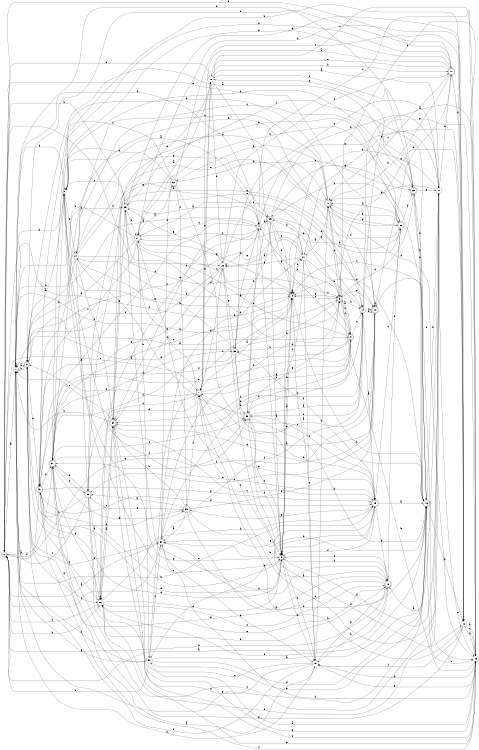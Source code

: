 digraph n33_10 {
__start0 [label="" shape="none"];

rankdir=LR;
size="8,5";

s0 [style="rounded,filled", color="black", fillcolor="white" shape="doublecircle", label="0"];
s1 [style="filled", color="black", fillcolor="white" shape="circle", label="1"];
s2 [style="rounded,filled", color="black", fillcolor="white" shape="doublecircle", label="2"];
s3 [style="filled", color="black", fillcolor="white" shape="circle", label="3"];
s4 [style="filled", color="black", fillcolor="white" shape="circle", label="4"];
s5 [style="filled", color="black", fillcolor="white" shape="circle", label="5"];
s6 [style="filled", color="black", fillcolor="white" shape="circle", label="6"];
s7 [style="rounded,filled", color="black", fillcolor="white" shape="doublecircle", label="7"];
s8 [style="rounded,filled", color="black", fillcolor="white" shape="doublecircle", label="8"];
s9 [style="filled", color="black", fillcolor="white" shape="circle", label="9"];
s10 [style="rounded,filled", color="black", fillcolor="white" shape="doublecircle", label="10"];
s11 [style="rounded,filled", color="black", fillcolor="white" shape="doublecircle", label="11"];
s12 [style="filled", color="black", fillcolor="white" shape="circle", label="12"];
s13 [style="filled", color="black", fillcolor="white" shape="circle", label="13"];
s14 [style="filled", color="black", fillcolor="white" shape="circle", label="14"];
s15 [style="rounded,filled", color="black", fillcolor="white" shape="doublecircle", label="15"];
s16 [style="rounded,filled", color="black", fillcolor="white" shape="doublecircle", label="16"];
s17 [style="filled", color="black", fillcolor="white" shape="circle", label="17"];
s18 [style="rounded,filled", color="black", fillcolor="white" shape="doublecircle", label="18"];
s19 [style="filled", color="black", fillcolor="white" shape="circle", label="19"];
s20 [style="rounded,filled", color="black", fillcolor="white" shape="doublecircle", label="20"];
s21 [style="filled", color="black", fillcolor="white" shape="circle", label="21"];
s22 [style="filled", color="black", fillcolor="white" shape="circle", label="22"];
s23 [style="rounded,filled", color="black", fillcolor="white" shape="doublecircle", label="23"];
s24 [style="filled", color="black", fillcolor="white" shape="circle", label="24"];
s25 [style="filled", color="black", fillcolor="white" shape="circle", label="25"];
s26 [style="rounded,filled", color="black", fillcolor="white" shape="doublecircle", label="26"];
s27 [style="filled", color="black", fillcolor="white" shape="circle", label="27"];
s28 [style="filled", color="black", fillcolor="white" shape="circle", label="28"];
s29 [style="filled", color="black", fillcolor="white" shape="circle", label="29"];
s30 [style="filled", color="black", fillcolor="white" shape="circle", label="30"];
s31 [style="filled", color="black", fillcolor="white" shape="circle", label="31"];
s32 [style="rounded,filled", color="black", fillcolor="white" shape="doublecircle", label="32"];
s33 [style="rounded,filled", color="black", fillcolor="white" shape="doublecircle", label="33"];
s34 [style="rounded,filled", color="black", fillcolor="white" shape="doublecircle", label="34"];
s35 [style="rounded,filled", color="black", fillcolor="white" shape="doublecircle", label="35"];
s36 [style="filled", color="black", fillcolor="white" shape="circle", label="36"];
s37 [style="rounded,filled", color="black", fillcolor="white" shape="doublecircle", label="37"];
s38 [style="rounded,filled", color="black", fillcolor="white" shape="doublecircle", label="38"];
s39 [style="filled", color="black", fillcolor="white" shape="circle", label="39"];
s40 [style="rounded,filled", color="black", fillcolor="white" shape="doublecircle", label="40"];
s0 -> s1 [label="a"];
s0 -> s36 [label="b"];
s0 -> s7 [label="c"];
s0 -> s22 [label="d"];
s0 -> s10 [label="e"];
s0 -> s37 [label="f"];
s0 -> s38 [label="g"];
s0 -> s29 [label="h"];
s1 -> s2 [label="a"];
s1 -> s9 [label="b"];
s1 -> s1 [label="c"];
s1 -> s23 [label="d"];
s1 -> s15 [label="e"];
s1 -> s4 [label="f"];
s1 -> s16 [label="g"];
s1 -> s3 [label="h"];
s2 -> s3 [label="a"];
s2 -> s11 [label="b"];
s2 -> s21 [label="c"];
s2 -> s40 [label="d"];
s2 -> s31 [label="e"];
s2 -> s33 [label="f"];
s2 -> s36 [label="g"];
s2 -> s1 [label="h"];
s3 -> s4 [label="a"];
s3 -> s6 [label="b"];
s3 -> s5 [label="c"];
s3 -> s1 [label="d"];
s3 -> s24 [label="e"];
s3 -> s23 [label="f"];
s3 -> s5 [label="g"];
s3 -> s12 [label="h"];
s4 -> s2 [label="a"];
s4 -> s5 [label="b"];
s4 -> s34 [label="c"];
s4 -> s25 [label="d"];
s4 -> s36 [label="e"];
s4 -> s37 [label="f"];
s4 -> s17 [label="g"];
s4 -> s22 [label="h"];
s5 -> s6 [label="a"];
s5 -> s38 [label="b"];
s5 -> s19 [label="c"];
s5 -> s19 [label="d"];
s5 -> s40 [label="e"];
s5 -> s18 [label="f"];
s5 -> s5 [label="g"];
s5 -> s40 [label="h"];
s6 -> s7 [label="a"];
s6 -> s16 [label="b"];
s6 -> s27 [label="c"];
s6 -> s0 [label="d"];
s6 -> s9 [label="e"];
s6 -> s21 [label="f"];
s6 -> s6 [label="g"];
s6 -> s5 [label="h"];
s7 -> s8 [label="a"];
s7 -> s22 [label="b"];
s7 -> s5 [label="c"];
s7 -> s36 [label="d"];
s7 -> s8 [label="e"];
s7 -> s1 [label="f"];
s7 -> s27 [label="g"];
s7 -> s28 [label="h"];
s8 -> s9 [label="a"];
s8 -> s31 [label="b"];
s8 -> s14 [label="c"];
s8 -> s39 [label="d"];
s8 -> s40 [label="e"];
s8 -> s40 [label="f"];
s8 -> s29 [label="g"];
s8 -> s38 [label="h"];
s9 -> s1 [label="a"];
s9 -> s8 [label="b"];
s9 -> s6 [label="c"];
s9 -> s8 [label="d"];
s9 -> s10 [label="e"];
s9 -> s4 [label="f"];
s9 -> s12 [label="g"];
s9 -> s14 [label="h"];
s10 -> s7 [label="a"];
s10 -> s11 [label="b"];
s10 -> s13 [label="c"];
s10 -> s10 [label="d"];
s10 -> s7 [label="e"];
s10 -> s35 [label="f"];
s10 -> s34 [label="g"];
s10 -> s37 [label="h"];
s11 -> s7 [label="a"];
s11 -> s12 [label="b"];
s11 -> s20 [label="c"];
s11 -> s3 [label="d"];
s11 -> s28 [label="e"];
s11 -> s0 [label="f"];
s11 -> s3 [label="g"];
s11 -> s20 [label="h"];
s12 -> s13 [label="a"];
s12 -> s7 [label="b"];
s12 -> s13 [label="c"];
s12 -> s27 [label="d"];
s12 -> s21 [label="e"];
s12 -> s19 [label="f"];
s12 -> s37 [label="g"];
s12 -> s13 [label="h"];
s13 -> s14 [label="a"];
s13 -> s20 [label="b"];
s13 -> s4 [label="c"];
s13 -> s20 [label="d"];
s13 -> s36 [label="e"];
s13 -> s9 [label="f"];
s13 -> s19 [label="g"];
s13 -> s31 [label="h"];
s14 -> s15 [label="a"];
s14 -> s38 [label="b"];
s14 -> s10 [label="c"];
s14 -> s34 [label="d"];
s14 -> s27 [label="e"];
s14 -> s10 [label="f"];
s14 -> s13 [label="g"];
s14 -> s34 [label="h"];
s15 -> s16 [label="a"];
s15 -> s31 [label="b"];
s15 -> s3 [label="c"];
s15 -> s5 [label="d"];
s15 -> s33 [label="e"];
s15 -> s39 [label="f"];
s15 -> s18 [label="g"];
s15 -> s30 [label="h"];
s16 -> s12 [label="a"];
s16 -> s17 [label="b"];
s16 -> s6 [label="c"];
s16 -> s6 [label="d"];
s16 -> s13 [label="e"];
s16 -> s36 [label="f"];
s16 -> s25 [label="g"];
s16 -> s23 [label="h"];
s17 -> s18 [label="a"];
s17 -> s11 [label="b"];
s17 -> s37 [label="c"];
s17 -> s7 [label="d"];
s17 -> s13 [label="e"];
s17 -> s5 [label="f"];
s17 -> s20 [label="g"];
s17 -> s6 [label="h"];
s18 -> s0 [label="a"];
s18 -> s19 [label="b"];
s18 -> s5 [label="c"];
s18 -> s2 [label="d"];
s18 -> s36 [label="e"];
s18 -> s26 [label="f"];
s18 -> s31 [label="g"];
s18 -> s0 [label="h"];
s19 -> s6 [label="a"];
s19 -> s20 [label="b"];
s19 -> s30 [label="c"];
s19 -> s36 [label="d"];
s19 -> s13 [label="e"];
s19 -> s2 [label="f"];
s19 -> s18 [label="g"];
s19 -> s1 [label="h"];
s20 -> s21 [label="a"];
s20 -> s32 [label="b"];
s20 -> s9 [label="c"];
s20 -> s40 [label="d"];
s20 -> s35 [label="e"];
s20 -> s10 [label="f"];
s20 -> s26 [label="g"];
s20 -> s24 [label="h"];
s21 -> s22 [label="a"];
s21 -> s14 [label="b"];
s21 -> s5 [label="c"];
s21 -> s8 [label="d"];
s21 -> s19 [label="e"];
s21 -> s27 [label="f"];
s21 -> s22 [label="g"];
s21 -> s25 [label="h"];
s22 -> s18 [label="a"];
s22 -> s23 [label="b"];
s22 -> s11 [label="c"];
s22 -> s40 [label="d"];
s22 -> s29 [label="e"];
s22 -> s34 [label="f"];
s22 -> s39 [label="g"];
s22 -> s2 [label="h"];
s23 -> s2 [label="a"];
s23 -> s16 [label="b"];
s23 -> s24 [label="c"];
s23 -> s9 [label="d"];
s23 -> s28 [label="e"];
s23 -> s28 [label="f"];
s23 -> s17 [label="g"];
s23 -> s16 [label="h"];
s24 -> s25 [label="a"];
s24 -> s1 [label="b"];
s24 -> s14 [label="c"];
s24 -> s9 [label="d"];
s24 -> s35 [label="e"];
s24 -> s6 [label="f"];
s24 -> s25 [label="g"];
s24 -> s34 [label="h"];
s25 -> s5 [label="a"];
s25 -> s26 [label="b"];
s25 -> s6 [label="c"];
s25 -> s10 [label="d"];
s25 -> s6 [label="e"];
s25 -> s39 [label="f"];
s25 -> s17 [label="g"];
s25 -> s9 [label="h"];
s26 -> s20 [label="a"];
s26 -> s27 [label="b"];
s26 -> s15 [label="c"];
s26 -> s5 [label="d"];
s26 -> s38 [label="e"];
s26 -> s23 [label="f"];
s26 -> s20 [label="g"];
s26 -> s37 [label="h"];
s27 -> s28 [label="a"];
s27 -> s30 [label="b"];
s27 -> s4 [label="c"];
s27 -> s2 [label="d"];
s27 -> s15 [label="e"];
s27 -> s40 [label="f"];
s27 -> s6 [label="g"];
s27 -> s1 [label="h"];
s28 -> s17 [label="a"];
s28 -> s11 [label="b"];
s28 -> s13 [label="c"];
s28 -> s0 [label="d"];
s28 -> s29 [label="e"];
s28 -> s8 [label="f"];
s28 -> s7 [label="g"];
s28 -> s22 [label="h"];
s29 -> s4 [label="a"];
s29 -> s8 [label="b"];
s29 -> s3 [label="c"];
s29 -> s18 [label="d"];
s29 -> s14 [label="e"];
s29 -> s16 [label="f"];
s29 -> s12 [label="g"];
s29 -> s27 [label="h"];
s30 -> s16 [label="a"];
s30 -> s1 [label="b"];
s30 -> s6 [label="c"];
s30 -> s16 [label="d"];
s30 -> s16 [label="e"];
s30 -> s31 [label="f"];
s30 -> s1 [label="g"];
s30 -> s0 [label="h"];
s31 -> s0 [label="a"];
s31 -> s19 [label="b"];
s31 -> s0 [label="c"];
s31 -> s32 [label="d"];
s31 -> s15 [label="e"];
s31 -> s14 [label="f"];
s31 -> s21 [label="g"];
s31 -> s9 [label="h"];
s32 -> s27 [label="a"];
s32 -> s3 [label="b"];
s32 -> s12 [label="c"];
s32 -> s33 [label="d"];
s32 -> s16 [label="e"];
s32 -> s37 [label="f"];
s32 -> s34 [label="g"];
s32 -> s20 [label="h"];
s33 -> s31 [label="a"];
s33 -> s34 [label="b"];
s33 -> s10 [label="c"];
s33 -> s16 [label="d"];
s33 -> s35 [label="e"];
s33 -> s7 [label="f"];
s33 -> s35 [label="g"];
s33 -> s16 [label="h"];
s34 -> s13 [label="a"];
s34 -> s26 [label="b"];
s34 -> s15 [label="c"];
s34 -> s29 [label="d"];
s34 -> s2 [label="e"];
s34 -> s13 [label="f"];
s34 -> s13 [label="g"];
s34 -> s1 [label="h"];
s35 -> s36 [label="a"];
s35 -> s2 [label="b"];
s35 -> s1 [label="c"];
s35 -> s17 [label="d"];
s35 -> s18 [label="e"];
s35 -> s7 [label="f"];
s35 -> s26 [label="g"];
s35 -> s37 [label="h"];
s36 -> s34 [label="a"];
s36 -> s0 [label="b"];
s36 -> s36 [label="c"];
s36 -> s5 [label="d"];
s36 -> s34 [label="e"];
s36 -> s18 [label="f"];
s36 -> s37 [label="g"];
s36 -> s15 [label="h"];
s37 -> s19 [label="a"];
s37 -> s3 [label="b"];
s37 -> s38 [label="c"];
s37 -> s39 [label="d"];
s37 -> s6 [label="e"];
s37 -> s38 [label="f"];
s37 -> s33 [label="g"];
s37 -> s35 [label="h"];
s38 -> s14 [label="a"];
s38 -> s16 [label="b"];
s38 -> s15 [label="c"];
s38 -> s12 [label="d"];
s38 -> s24 [label="e"];
s38 -> s5 [label="f"];
s38 -> s9 [label="g"];
s38 -> s4 [label="h"];
s39 -> s2 [label="a"];
s39 -> s9 [label="b"];
s39 -> s17 [label="c"];
s39 -> s15 [label="d"];
s39 -> s4 [label="e"];
s39 -> s37 [label="f"];
s39 -> s24 [label="g"];
s39 -> s38 [label="h"];
s40 -> s0 [label="a"];
s40 -> s37 [label="b"];
s40 -> s36 [label="c"];
s40 -> s15 [label="d"];
s40 -> s5 [label="e"];
s40 -> s13 [label="f"];
s40 -> s15 [label="g"];
s40 -> s29 [label="h"];

}